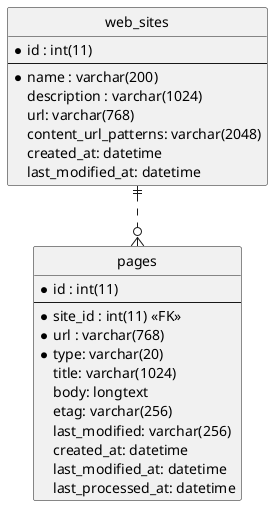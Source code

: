 @startuml dataconverter

' hide the spot
hide circle

' avoid problems with angled crows feet
skinparam linetype ortho

entity "web_sites" as ws {
  *id : int(11)
--
  *name : varchar(200)
  description : varchar(1024)
  url: varchar(768)
  content_url_patterns: varchar(2048)
  created_at: datetime 
  last_modified_at: datetime 
}

entity "pages" as pg {
  *id : int(11)
  --
  *site_id : int(11) <<FK>>
  *url : varchar(768)
  *type: varchar(20)
  title: varchar(1024)
  body: longtext
  etag: varchar(256)
  last_modified: varchar(256)
  created_at: datetime
  last_modified_at: datetime 
  last_processed_at: datetime 
}


ws ||..o{ pg

@enduml